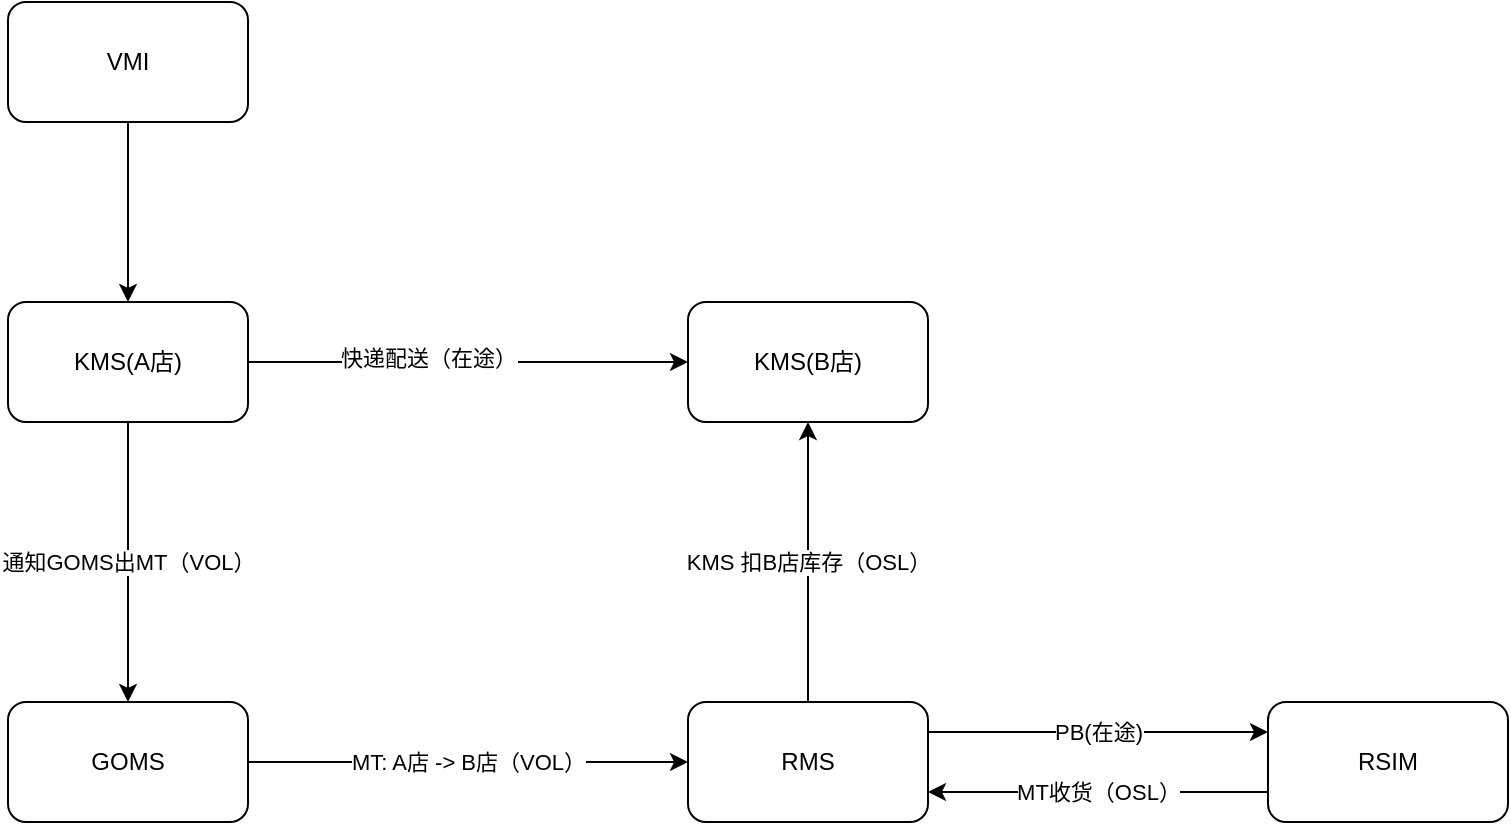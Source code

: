 <mxfile version="13.6.4" type="github">
  <diagram id="r-Dt161kVquh38u9GyQG" name="Page-1">
    <mxGraphModel dx="1424" dy="738" grid="1" gridSize="10" guides="1" tooltips="1" connect="1" arrows="1" fold="1" page="1" pageScale="1" pageWidth="827" pageHeight="1169" math="0" shadow="0">
      <root>
        <mxCell id="0" />
        <mxCell id="1" parent="0" />
        <mxCell id="vE5JYE0Z18ffQTh6WR9X-7" style="rounded=0;orthogonalLoop=1;jettySize=auto;html=1;exitX=0.5;exitY=1;exitDx=0;exitDy=0;entryX=0.5;entryY=0;entryDx=0;entryDy=0;" edge="1" parent="1" source="vE5JYE0Z18ffQTh6WR9X-1" target="vE5JYE0Z18ffQTh6WR9X-2">
          <mxGeometry relative="1" as="geometry" />
        </mxCell>
        <mxCell id="vE5JYE0Z18ffQTh6WR9X-1" value="VMI" style="rounded=1;whiteSpace=wrap;html=1;" vertex="1" parent="1">
          <mxGeometry x="50" y="40" width="120" height="60" as="geometry" />
        </mxCell>
        <mxCell id="vE5JYE0Z18ffQTh6WR9X-8" value="通知GOMS出MT（VOL）" style="edgeStyle=none;rounded=0;orthogonalLoop=1;jettySize=auto;html=1;exitX=0.5;exitY=1;exitDx=0;exitDy=0;entryX=0.5;entryY=0;entryDx=0;entryDy=0;" edge="1" parent="1" source="vE5JYE0Z18ffQTh6WR9X-2" target="vE5JYE0Z18ffQTh6WR9X-4">
          <mxGeometry relative="1" as="geometry" />
        </mxCell>
        <mxCell id="vE5JYE0Z18ffQTh6WR9X-9" style="edgeStyle=none;rounded=0;orthogonalLoop=1;jettySize=auto;html=1;exitX=1;exitY=0.5;exitDx=0;exitDy=0;entryX=0;entryY=0.5;entryDx=0;entryDy=0;" edge="1" parent="1" source="vE5JYE0Z18ffQTh6WR9X-2" target="vE5JYE0Z18ffQTh6WR9X-3">
          <mxGeometry relative="1" as="geometry" />
        </mxCell>
        <mxCell id="vE5JYE0Z18ffQTh6WR9X-14" value="快递配送（在途）" style="edgeLabel;html=1;align=center;verticalAlign=middle;resizable=0;points=[];" vertex="1" connectable="0" parent="vE5JYE0Z18ffQTh6WR9X-9">
          <mxGeometry x="-0.182" y="2" relative="1" as="geometry">
            <mxPoint as="offset" />
          </mxGeometry>
        </mxCell>
        <mxCell id="vE5JYE0Z18ffQTh6WR9X-2" value="KMS(A店)" style="rounded=1;whiteSpace=wrap;html=1;" vertex="1" parent="1">
          <mxGeometry x="50" y="190" width="120" height="60" as="geometry" />
        </mxCell>
        <mxCell id="vE5JYE0Z18ffQTh6WR9X-3" value="KMS(B店)" style="rounded=1;whiteSpace=wrap;html=1;" vertex="1" parent="1">
          <mxGeometry x="390" y="190" width="120" height="60" as="geometry" />
        </mxCell>
        <mxCell id="vE5JYE0Z18ffQTh6WR9X-10" value="MT: A店 -&amp;gt; B店（VOL）" style="edgeStyle=none;rounded=0;orthogonalLoop=1;jettySize=auto;html=1;exitX=1;exitY=0.5;exitDx=0;exitDy=0;entryX=0;entryY=0.5;entryDx=0;entryDy=0;" edge="1" parent="1" source="vE5JYE0Z18ffQTh6WR9X-4" target="vE5JYE0Z18ffQTh6WR9X-5">
          <mxGeometry relative="1" as="geometry" />
        </mxCell>
        <mxCell id="vE5JYE0Z18ffQTh6WR9X-4" value="GOMS" style="rounded=1;whiteSpace=wrap;html=1;" vertex="1" parent="1">
          <mxGeometry x="50" y="390" width="120" height="60" as="geometry" />
        </mxCell>
        <mxCell id="vE5JYE0Z18ffQTh6WR9X-11" value="PB(在途)" style="edgeStyle=none;rounded=0;orthogonalLoop=1;jettySize=auto;html=1;exitX=1;exitY=0.25;exitDx=0;exitDy=0;entryX=0;entryY=0.25;entryDx=0;entryDy=0;" edge="1" parent="1" source="vE5JYE0Z18ffQTh6WR9X-5" target="vE5JYE0Z18ffQTh6WR9X-6">
          <mxGeometry relative="1" as="geometry" />
        </mxCell>
        <mxCell id="vE5JYE0Z18ffQTh6WR9X-13" value="KMS 扣B店库存（OSL）" style="edgeStyle=none;rounded=0;orthogonalLoop=1;jettySize=auto;html=1;exitX=0.5;exitY=0;exitDx=0;exitDy=0;entryX=0.5;entryY=1;entryDx=0;entryDy=0;" edge="1" parent="1" source="vE5JYE0Z18ffQTh6WR9X-5" target="vE5JYE0Z18ffQTh6WR9X-3">
          <mxGeometry relative="1" as="geometry" />
        </mxCell>
        <mxCell id="vE5JYE0Z18ffQTh6WR9X-5" value="RMS" style="rounded=1;whiteSpace=wrap;html=1;" vertex="1" parent="1">
          <mxGeometry x="390" y="390" width="120" height="60" as="geometry" />
        </mxCell>
        <mxCell id="vE5JYE0Z18ffQTh6WR9X-12" value="MT收货（OSL）" style="edgeStyle=none;rounded=0;orthogonalLoop=1;jettySize=auto;html=1;exitX=0;exitY=0.75;exitDx=0;exitDy=0;entryX=1;entryY=0.75;entryDx=0;entryDy=0;" edge="1" parent="1" source="vE5JYE0Z18ffQTh6WR9X-6" target="vE5JYE0Z18ffQTh6WR9X-5">
          <mxGeometry relative="1" as="geometry" />
        </mxCell>
        <mxCell id="vE5JYE0Z18ffQTh6WR9X-6" value="RSIM" style="rounded=1;whiteSpace=wrap;html=1;" vertex="1" parent="1">
          <mxGeometry x="680" y="390" width="120" height="60" as="geometry" />
        </mxCell>
      </root>
    </mxGraphModel>
  </diagram>
</mxfile>
